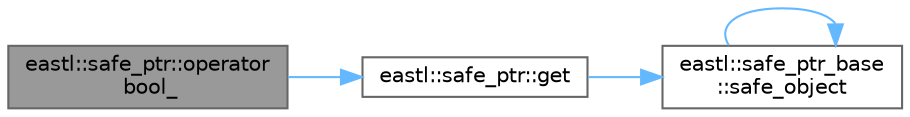 digraph "eastl::safe_ptr::operator bool_"
{
 // LATEX_PDF_SIZE
  bgcolor="transparent";
  edge [fontname=Helvetica,fontsize=10,labelfontname=Helvetica,labelfontsize=10];
  node [fontname=Helvetica,fontsize=10,shape=box,height=0.2,width=0.4];
  rankdir="LR";
  Node1 [id="Node000001",label="eastl::safe_ptr::operator\l bool_",height=0.2,width=0.4,color="gray40", fillcolor="grey60", style="filled", fontcolor="black",tooltip="Allows for a more portable version of testing an instance of this class as a bool."];
  Node1 -> Node2 [id="edge4_Node000001_Node000002",color="steelblue1",style="solid",tooltip=" "];
  Node2 [id="Node000002",label="eastl::safe_ptr::get",height=0.2,width=0.4,color="grey40", fillcolor="white", style="filled",URL="$classeastl_1_1safe__ptr.html#a7d9fc10fb2b6a941e8cc905aa08ccc81",tooltip="Returns true if safePtr points to the same object as this."];
  Node2 -> Node3 [id="edge5_Node000002_Node000003",color="steelblue1",style="solid",tooltip=" "];
  Node3 [id="Node000003",label="eastl::safe_ptr_base\l::safe_object",height=0.2,width=0.4,color="grey40", fillcolor="white", style="filled",URL="$classeastl_1_1safe__ptr__base.html#ad50363e9961b13360bec09ab329804b0",tooltip=" "];
  Node3 -> Node3 [id="edge6_Node000003_Node000003",color="steelblue1",style="solid",tooltip=" "];
}
